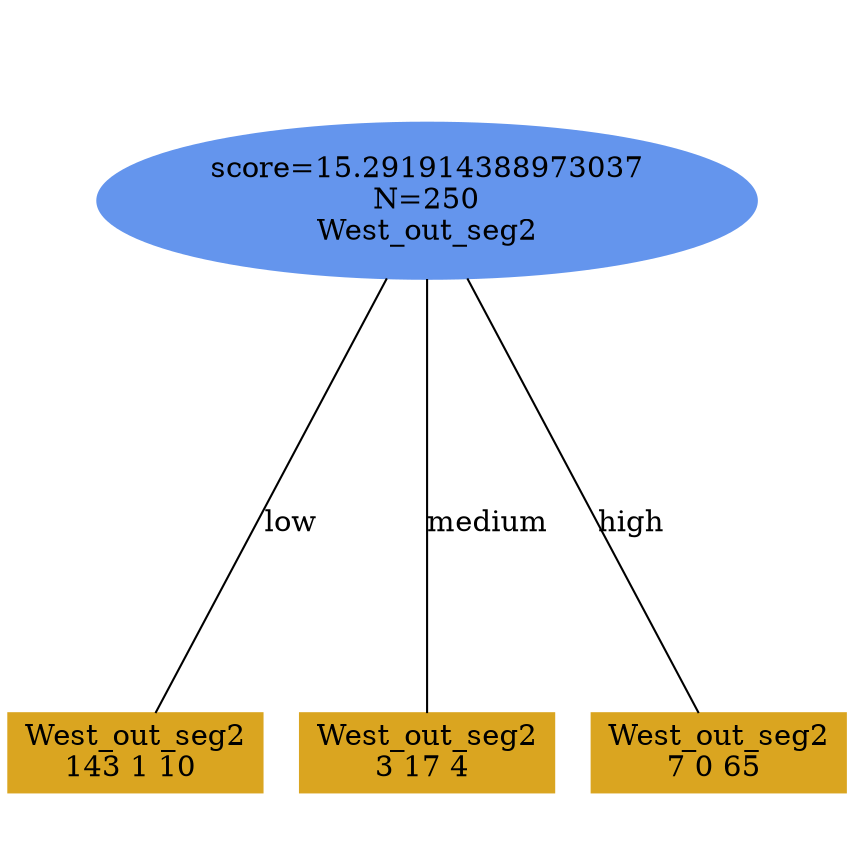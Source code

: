 digraph "DD" {
size = "7.5,10"
ratio=1.0;
center = true;
edge [dir = none];
{ rank = same; node [shape=ellipse, style=filled, color=cornflowerblue];"5675" [label="score=15.291914388973037\nN=250\nWest_out_seg2"];}
{ rank = same; node [shape=box, style=filled, color=goldenrod];"5676" [label="West_out_seg2\n143 1 10 "];}
{ rank = same; node [shape=box, style=filled, color=goldenrod];"5677" [label="West_out_seg2\n3 17 4 "];}
{ rank = same; node [shape=box, style=filled, color=goldenrod];"5678" [label="West_out_seg2\n7 0 65 "];}
"5675" -> "5676" [label = "low"];
"5675" -> "5677" [label = "medium"];
"5675" -> "5678" [label = "high"];

}